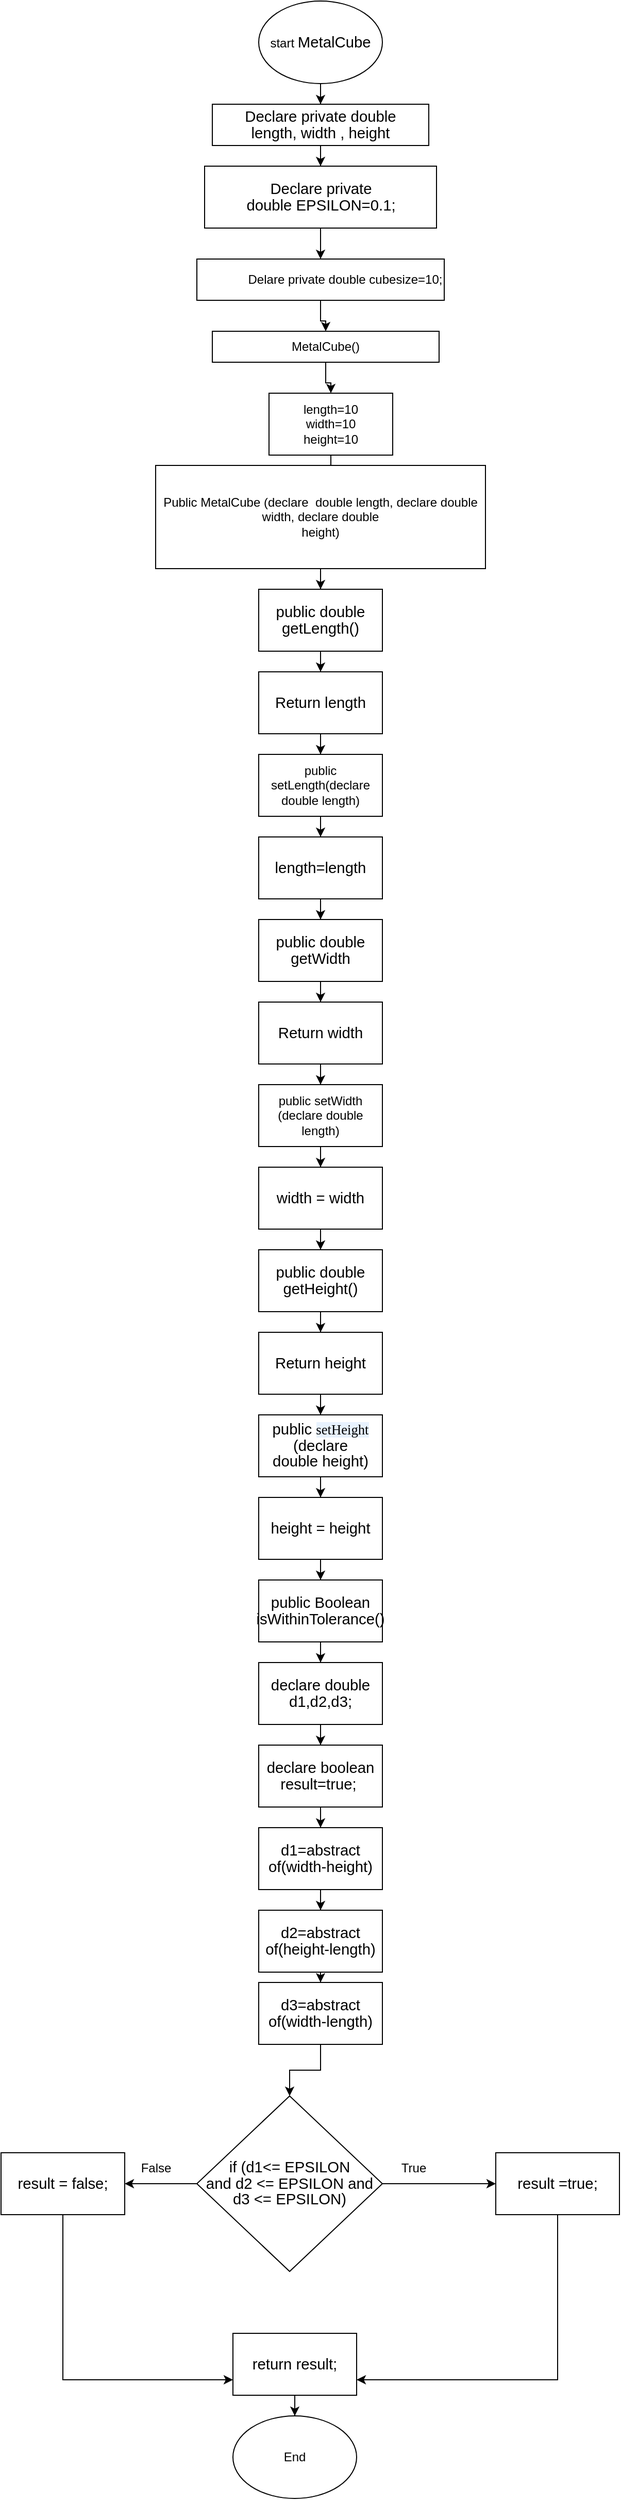 <mxfile version="14.4.3" type="device"><diagram id="OHS2fNyWiCpl9whbwsLf" name="Page-1"><mxGraphModel dx="1092" dy="1594" grid="1" gridSize="10" guides="1" tooltips="1" connect="1" arrows="1" fold="1" page="1" pageScale="1" pageWidth="850" pageHeight="1100" math="0" shadow="0"><root><mxCell id="0"/><mxCell id="1" parent="0"/><mxCell id="wCdnq8EOPn_Hzk7J-KGi-3" value="" style="edgeStyle=orthogonalEdgeStyle;rounded=0;orthogonalLoop=1;jettySize=auto;html=1;" parent="1" source="wCdnq8EOPn_Hzk7J-KGi-1" target="wCdnq8EOPn_Hzk7J-KGi-2" edge="1"><mxGeometry relative="1" as="geometry"/></mxCell><mxCell id="wCdnq8EOPn_Hzk7J-KGi-1" value="start&amp;nbsp;&lt;span style=&quot;font-size: 11.0pt ; line-height: 107% ; font-family: &amp;#34;calibri&amp;#34; , sans-serif&quot;&gt;MetalCube&lt;/span&gt;" style="ellipse;whiteSpace=wrap;html=1;" parent="1" vertex="1"><mxGeometry x="330" y="-1060" width="120" height="80" as="geometry"/></mxCell><mxCell id="8cdRp881LjUddcIidlCM-1" value="" style="edgeStyle=orthogonalEdgeStyle;rounded=0;orthogonalLoop=1;jettySize=auto;html=1;" edge="1" parent="1" source="wCdnq8EOPn_Hzk7J-KGi-2" target="wCdnq8EOPn_Hzk7J-KGi-4"><mxGeometry relative="1" as="geometry"/></mxCell><mxCell id="wCdnq8EOPn_Hzk7J-KGi-2" value="&lt;span style=&quot;font-size: 11.0pt ; line-height: 107% ; font-family: &amp;#34;calibri&amp;#34; , sans-serif&quot;&gt;Declare private double&lt;br/&gt;length, width , height&lt;/span&gt;" style="whiteSpace=wrap;html=1;" parent="1" vertex="1"><mxGeometry x="285" y="-960" width="210" height="40" as="geometry"/></mxCell><mxCell id="8cdRp881LjUddcIidlCM-3" style="edgeStyle=orthogonalEdgeStyle;rounded=0;orthogonalLoop=1;jettySize=auto;html=1;" edge="1" parent="1" source="wCdnq8EOPn_Hzk7J-KGi-4" target="8cdRp881LjUddcIidlCM-2"><mxGeometry relative="1" as="geometry"/></mxCell><mxCell id="wCdnq8EOPn_Hzk7J-KGi-4" value="&lt;span style=&quot;font-size: 11.0pt ; line-height: 107% ; font-family: &amp;#34;calibri&amp;#34; , sans-serif&quot;&gt;Declare private&lt;br/&gt;double EPSILON=0.1;&lt;/span&gt;" style="whiteSpace=wrap;html=1;" parent="1" vertex="1"><mxGeometry x="277.5" y="-900" width="225" height="60" as="geometry"/></mxCell><mxCell id="wCdnq8EOPn_Hzk7J-KGi-12" value="" style="edgeStyle=orthogonalEdgeStyle;rounded=0;orthogonalLoop=1;jettySize=auto;html=1;" parent="1" source="wCdnq8EOPn_Hzk7J-KGi-8" target="wCdnq8EOPn_Hzk7J-KGi-11" edge="1"><mxGeometry relative="1" as="geometry"/></mxCell><mxCell id="wCdnq8EOPn_Hzk7J-KGi-8" value="&lt;span&gt;MetalCube()&lt;/span&gt;" style="whiteSpace=wrap;html=1;" parent="1" vertex="1"><mxGeometry x="285" y="-740" width="220" height="30" as="geometry"/></mxCell><mxCell id="wCdnq8EOPn_Hzk7J-KGi-14" value="" style="edgeStyle=orthogonalEdgeStyle;rounded=0;orthogonalLoop=1;jettySize=auto;html=1;" parent="1" source="wCdnq8EOPn_Hzk7J-KGi-11" target="wCdnq8EOPn_Hzk7J-KGi-13" edge="1"><mxGeometry relative="1" as="geometry"/></mxCell><mxCell id="wCdnq8EOPn_Hzk7J-KGi-11" value="length=10&lt;br&gt;width=10&lt;br&gt;height=10" style="whiteSpace=wrap;html=1;" parent="1" vertex="1"><mxGeometry x="340" y="-680" width="120" height="60" as="geometry"/></mxCell><mxCell id="wCdnq8EOPn_Hzk7J-KGi-16" value="" style="edgeStyle=orthogonalEdgeStyle;rounded=0;orthogonalLoop=1;jettySize=auto;html=1;" parent="1" source="wCdnq8EOPn_Hzk7J-KGi-13" target="wCdnq8EOPn_Hzk7J-KGi-15" edge="1"><mxGeometry relative="1" as="geometry"/></mxCell><mxCell id="wCdnq8EOPn_Hzk7J-KGi-13" value="&lt;p class=&quot;MsoNormal&quot;&gt;Public MetalCube (declare &amp;nbsp;double length, declare double width, declare double&lt;br/&gt;height)&lt;/p&gt;" style="whiteSpace=wrap;html=1;" parent="1" vertex="1"><mxGeometry x="230" y="-610" width="320" height="100" as="geometry"/></mxCell><mxCell id="wCdnq8EOPn_Hzk7J-KGi-18" value="" style="edgeStyle=orthogonalEdgeStyle;rounded=0;orthogonalLoop=1;jettySize=auto;html=1;" parent="1" source="wCdnq8EOPn_Hzk7J-KGi-15" target="wCdnq8EOPn_Hzk7J-KGi-17" edge="1"><mxGeometry relative="1" as="geometry"/></mxCell><mxCell id="wCdnq8EOPn_Hzk7J-KGi-15" value="&lt;p class=&quot;MsoNormal&quot;&gt;&lt;span style=&quot;font-size: 11.0pt ; line-height: 107% ; font-family: &amp;#34;calibri&amp;#34; , sans-serif&quot;&gt;public double getLength()&lt;/span&gt;&lt;br&gt;&lt;/p&gt;" style="whiteSpace=wrap;html=1;" parent="1" vertex="1"><mxGeometry x="330" y="-490" width="120" height="60" as="geometry"/></mxCell><mxCell id="wCdnq8EOPn_Hzk7J-KGi-20" value="" style="edgeStyle=orthogonalEdgeStyle;rounded=0;orthogonalLoop=1;jettySize=auto;html=1;" parent="1" source="wCdnq8EOPn_Hzk7J-KGi-17" target="wCdnq8EOPn_Hzk7J-KGi-19" edge="1"><mxGeometry relative="1" as="geometry"/></mxCell><mxCell id="wCdnq8EOPn_Hzk7J-KGi-17" value="&lt;span style=&quot;font-size: 11.0pt ; line-height: 107% ; font-family: &amp;#34;calibri&amp;#34; , sans-serif&quot;&gt;Return length&lt;/span&gt;" style="whiteSpace=wrap;html=1;" parent="1" vertex="1"><mxGeometry x="330" y="-410" width="120" height="60" as="geometry"/></mxCell><mxCell id="wCdnq8EOPn_Hzk7J-KGi-22" value="" style="edgeStyle=orthogonalEdgeStyle;rounded=0;orthogonalLoop=1;jettySize=auto;html=1;" parent="1" source="wCdnq8EOPn_Hzk7J-KGi-19" target="wCdnq8EOPn_Hzk7J-KGi-21" edge="1"><mxGeometry relative="1" as="geometry"/></mxCell><mxCell id="wCdnq8EOPn_Hzk7J-KGi-19" value="&lt;p class=&quot;MsoNormal&quot;&gt;public setLength(declare double length)&lt;/p&gt;" style="whiteSpace=wrap;html=1;" parent="1" vertex="1"><mxGeometry x="330" y="-330" width="120" height="60" as="geometry"/></mxCell><mxCell id="wCdnq8EOPn_Hzk7J-KGi-24" value="" style="edgeStyle=orthogonalEdgeStyle;rounded=0;orthogonalLoop=1;jettySize=auto;html=1;" parent="1" source="wCdnq8EOPn_Hzk7J-KGi-21" target="wCdnq8EOPn_Hzk7J-KGi-23" edge="1"><mxGeometry relative="1" as="geometry"/></mxCell><mxCell id="wCdnq8EOPn_Hzk7J-KGi-21" value="&lt;span style=&quot;font-size: 11.0pt ; line-height: 107% ; font-family: &amp;#34;calibri&amp;#34; , sans-serif&quot;&gt;length=length&lt;/span&gt;" style="whiteSpace=wrap;html=1;" parent="1" vertex="1"><mxGeometry x="330" y="-250" width="120" height="60" as="geometry"/></mxCell><mxCell id="wCdnq8EOPn_Hzk7J-KGi-26" value="" style="edgeStyle=orthogonalEdgeStyle;rounded=0;orthogonalLoop=1;jettySize=auto;html=1;" parent="1" source="wCdnq8EOPn_Hzk7J-KGi-23" target="wCdnq8EOPn_Hzk7J-KGi-25" edge="1"><mxGeometry relative="1" as="geometry"/></mxCell><mxCell id="wCdnq8EOPn_Hzk7J-KGi-23" value="&lt;span style=&quot;font-size: 11.0pt ; line-height: 107% ; font-family: &amp;#34;calibri&amp;#34; , sans-serif&quot;&gt;public double getWidth&lt;/span&gt;" style="whiteSpace=wrap;html=1;" parent="1" vertex="1"><mxGeometry x="330" y="-170" width="120" height="60" as="geometry"/></mxCell><mxCell id="wCdnq8EOPn_Hzk7J-KGi-28" value="" style="edgeStyle=orthogonalEdgeStyle;rounded=0;orthogonalLoop=1;jettySize=auto;html=1;" parent="1" source="wCdnq8EOPn_Hzk7J-KGi-25" target="wCdnq8EOPn_Hzk7J-KGi-27" edge="1"><mxGeometry relative="1" as="geometry"/></mxCell><mxCell id="wCdnq8EOPn_Hzk7J-KGi-25" value="&lt;span style=&quot;font-size: 11.0pt ; line-height: 107% ; font-family: &amp;#34;calibri&amp;#34; , sans-serif&quot;&gt;Return width&lt;/span&gt;" style="whiteSpace=wrap;html=1;" parent="1" vertex="1"><mxGeometry x="330" y="-90" width="120" height="60" as="geometry"/></mxCell><mxCell id="wCdnq8EOPn_Hzk7J-KGi-30" value="" style="edgeStyle=orthogonalEdgeStyle;rounded=0;orthogonalLoop=1;jettySize=auto;html=1;" parent="1" source="wCdnq8EOPn_Hzk7J-KGi-27" target="wCdnq8EOPn_Hzk7J-KGi-29" edge="1"><mxGeometry relative="1" as="geometry"/></mxCell><mxCell id="wCdnq8EOPn_Hzk7J-KGi-27" value="&lt;p class=&quot;MsoNormal&quot;&gt;public setWidth (declare double length)&lt;/p&gt;" style="whiteSpace=wrap;html=1;" parent="1" vertex="1"><mxGeometry x="330" y="-10" width="120" height="60" as="geometry"/></mxCell><mxCell id="wCdnq8EOPn_Hzk7J-KGi-32" value="" style="edgeStyle=orthogonalEdgeStyle;rounded=0;orthogonalLoop=1;jettySize=auto;html=1;" parent="1" source="wCdnq8EOPn_Hzk7J-KGi-29" target="wCdnq8EOPn_Hzk7J-KGi-31" edge="1"><mxGeometry relative="1" as="geometry"/></mxCell><mxCell id="wCdnq8EOPn_Hzk7J-KGi-29" value="&lt;span style=&quot;font-size: 11.0pt ; line-height: 107% ; font-family: &amp;#34;calibri&amp;#34; , sans-serif&quot;&gt;width = width&lt;/span&gt;" style="whiteSpace=wrap;html=1;" parent="1" vertex="1"><mxGeometry x="330" y="70" width="120" height="60" as="geometry"/></mxCell><mxCell id="wCdnq8EOPn_Hzk7J-KGi-34" value="" style="edgeStyle=orthogonalEdgeStyle;rounded=0;orthogonalLoop=1;jettySize=auto;html=1;" parent="1" source="wCdnq8EOPn_Hzk7J-KGi-31" target="wCdnq8EOPn_Hzk7J-KGi-33" edge="1"><mxGeometry relative="1" as="geometry"/></mxCell><mxCell id="wCdnq8EOPn_Hzk7J-KGi-31" value="&lt;span style=&quot;font-size: 11.0pt ; line-height: 107% ; font-family: &amp;#34;calibri&amp;#34; , sans-serif&quot;&gt;public double getHeight()&lt;/span&gt;" style="whiteSpace=wrap;html=1;" parent="1" vertex="1"><mxGeometry x="330" y="150" width="120" height="60" as="geometry"/></mxCell><mxCell id="wCdnq8EOPn_Hzk7J-KGi-36" value="" style="edgeStyle=orthogonalEdgeStyle;rounded=0;orthogonalLoop=1;jettySize=auto;html=1;" parent="1" source="wCdnq8EOPn_Hzk7J-KGi-33" target="wCdnq8EOPn_Hzk7J-KGi-35" edge="1"><mxGeometry relative="1" as="geometry"/></mxCell><mxCell id="wCdnq8EOPn_Hzk7J-KGi-33" value="&lt;span style=&quot;font-size: 11.0pt ; line-height: 107% ; font-family: &amp;#34;calibri&amp;#34; , sans-serif&quot;&gt;Return height&lt;/span&gt;" style="whiteSpace=wrap;html=1;" parent="1" vertex="1"><mxGeometry x="330" y="230" width="120" height="60" as="geometry"/></mxCell><mxCell id="wCdnq8EOPn_Hzk7J-KGi-38" value="" style="edgeStyle=orthogonalEdgeStyle;rounded=0;orthogonalLoop=1;jettySize=auto;html=1;" parent="1" source="wCdnq8EOPn_Hzk7J-KGi-35" target="wCdnq8EOPn_Hzk7J-KGi-37" edge="1"><mxGeometry relative="1" as="geometry"/></mxCell><mxCell id="wCdnq8EOPn_Hzk7J-KGi-35" value="&lt;span style=&quot;font-size: 11.0pt ; line-height: 107% ; font-family: &amp;#34;calibri&amp;#34; , sans-serif&quot;&gt;public &lt;/span&gt;&lt;span style=&quot;font-size: 10pt ; line-height: 107% ; font-family: &amp;#34;consolas&amp;#34; ; background: rgb(232 , 242 , 254)&quot;&gt;setHeight&lt;/span&gt;&lt;span style=&quot;font-size: 11.0pt ; line-height: 107% ; font-family: &amp;#34;calibri&amp;#34; , sans-serif&quot;&gt; (declare&lt;br/&gt;double height)&lt;/span&gt;" style="whiteSpace=wrap;html=1;" parent="1" vertex="1"><mxGeometry x="330" y="310" width="120" height="60" as="geometry"/></mxCell><mxCell id="wCdnq8EOPn_Hzk7J-KGi-40" value="" style="edgeStyle=orthogonalEdgeStyle;rounded=0;orthogonalLoop=1;jettySize=auto;html=1;" parent="1" source="wCdnq8EOPn_Hzk7J-KGi-37" target="wCdnq8EOPn_Hzk7J-KGi-39" edge="1"><mxGeometry relative="1" as="geometry"/></mxCell><mxCell id="wCdnq8EOPn_Hzk7J-KGi-37" value="&lt;span style=&quot;font-size: 11.0pt ; line-height: 107% ; font-family: &amp;#34;calibri&amp;#34; , sans-serif&quot;&gt;height = height&lt;/span&gt;" style="whiteSpace=wrap;html=1;" parent="1" vertex="1"><mxGeometry x="330" y="390" width="120" height="60" as="geometry"/></mxCell><mxCell id="wCdnq8EOPn_Hzk7J-KGi-42" value="" style="edgeStyle=orthogonalEdgeStyle;rounded=0;orthogonalLoop=1;jettySize=auto;html=1;" parent="1" source="wCdnq8EOPn_Hzk7J-KGi-39" target="wCdnq8EOPn_Hzk7J-KGi-41" edge="1"><mxGeometry relative="1" as="geometry"/></mxCell><mxCell id="wCdnq8EOPn_Hzk7J-KGi-39" value="&lt;span style=&quot;font-size: 11.0pt ; line-height: 107% ; font-family: &amp;#34;calibri&amp;#34; , sans-serif&quot;&gt;public Boolean isWithinTolerance()&lt;/span&gt;" style="whiteSpace=wrap;html=1;" parent="1" vertex="1"><mxGeometry x="330" y="470" width="120" height="60" as="geometry"/></mxCell><mxCell id="wCdnq8EOPn_Hzk7J-KGi-44" value="" style="edgeStyle=orthogonalEdgeStyle;rounded=0;orthogonalLoop=1;jettySize=auto;html=1;" parent="1" source="wCdnq8EOPn_Hzk7J-KGi-41" target="wCdnq8EOPn_Hzk7J-KGi-43" edge="1"><mxGeometry relative="1" as="geometry"/></mxCell><mxCell id="wCdnq8EOPn_Hzk7J-KGi-41" value="&lt;span style=&quot;font-size: 11.0pt ; line-height: 107% ; font-family: &amp;#34;calibri&amp;#34; , sans-serif&quot;&gt;declare double&lt;br/&gt;d1,d2,d3;&lt;/span&gt;" style="whiteSpace=wrap;html=1;" parent="1" vertex="1"><mxGeometry x="330" y="550" width="120" height="60" as="geometry"/></mxCell><mxCell id="wCdnq8EOPn_Hzk7J-KGi-46" value="" style="edgeStyle=orthogonalEdgeStyle;rounded=0;orthogonalLoop=1;jettySize=auto;html=1;" parent="1" source="wCdnq8EOPn_Hzk7J-KGi-43" target="wCdnq8EOPn_Hzk7J-KGi-45" edge="1"><mxGeometry relative="1" as="geometry"/></mxCell><mxCell id="wCdnq8EOPn_Hzk7J-KGi-43" value="&lt;span style=&quot;font-size: 11.0pt ; line-height: 107% ; font-family: &amp;#34;calibri&amp;#34; , sans-serif&quot;&gt;declare boolean result=true;&amp;nbsp;&lt;/span&gt;" style="whiteSpace=wrap;html=1;" parent="1" vertex="1"><mxGeometry x="330" y="630" width="120" height="60" as="geometry"/></mxCell><mxCell id="wCdnq8EOPn_Hzk7J-KGi-48" value="" style="edgeStyle=orthogonalEdgeStyle;rounded=0;orthogonalLoop=1;jettySize=auto;html=1;" parent="1" source="wCdnq8EOPn_Hzk7J-KGi-45" target="wCdnq8EOPn_Hzk7J-KGi-47" edge="1"><mxGeometry relative="1" as="geometry"/></mxCell><mxCell id="wCdnq8EOPn_Hzk7J-KGi-45" value="&lt;span style=&quot;font-size: 11.0pt ; line-height: 107% ; font-family: &amp;#34;calibri&amp;#34; , sans-serif&quot;&gt;d1=abstract of(width-height)&lt;/span&gt;" style="whiteSpace=wrap;html=1;" parent="1" vertex="1"><mxGeometry x="330" y="710" width="120" height="60" as="geometry"/></mxCell><mxCell id="wCdnq8EOPn_Hzk7J-KGi-50" value="" style="edgeStyle=orthogonalEdgeStyle;rounded=0;orthogonalLoop=1;jettySize=auto;html=1;" parent="1" source="wCdnq8EOPn_Hzk7J-KGi-47" target="wCdnq8EOPn_Hzk7J-KGi-49" edge="1"><mxGeometry relative="1" as="geometry"/></mxCell><mxCell id="wCdnq8EOPn_Hzk7J-KGi-47" value="&lt;span style=&quot;font-size: 11.0pt ; line-height: 107% ; font-family: &amp;#34;calibri&amp;#34; , sans-serif&quot;&gt;d2=abstract of(height-length)&lt;/span&gt;" style="whiteSpace=wrap;html=1;" parent="1" vertex="1"><mxGeometry x="330" y="790" width="120" height="60" as="geometry"/></mxCell><mxCell id="wCdnq8EOPn_Hzk7J-KGi-52" value="" style="edgeStyle=orthogonalEdgeStyle;rounded=0;orthogonalLoop=1;jettySize=auto;html=1;" parent="1" source="wCdnq8EOPn_Hzk7J-KGi-49" target="wCdnq8EOPn_Hzk7J-KGi-51" edge="1"><mxGeometry relative="1" as="geometry"/></mxCell><mxCell id="wCdnq8EOPn_Hzk7J-KGi-49" value="&lt;span style=&quot;font-size: 11.0pt ; line-height: 107% ; font-family: &amp;#34;calibri&amp;#34; , sans-serif&quot;&gt;d3=abstract of(width-length)&lt;/span&gt;" style="whiteSpace=wrap;html=1;" parent="1" vertex="1"><mxGeometry x="330" y="860" width="120" height="60" as="geometry"/></mxCell><mxCell id="wCdnq8EOPn_Hzk7J-KGi-54" value="" style="edgeStyle=orthogonalEdgeStyle;rounded=0;orthogonalLoop=1;jettySize=auto;html=1;" parent="1" source="wCdnq8EOPn_Hzk7J-KGi-51" target="wCdnq8EOPn_Hzk7J-KGi-53" edge="1"><mxGeometry relative="1" as="geometry"/></mxCell><mxCell id="wCdnq8EOPn_Hzk7J-KGi-57" value="" style="edgeStyle=orthogonalEdgeStyle;rounded=0;orthogonalLoop=1;jettySize=auto;html=1;" parent="1" source="wCdnq8EOPn_Hzk7J-KGi-51" target="wCdnq8EOPn_Hzk7J-KGi-56" edge="1"><mxGeometry relative="1" as="geometry"/></mxCell><mxCell id="wCdnq8EOPn_Hzk7J-KGi-51" value="&lt;span style=&quot;font-size: 11.0pt ; line-height: 107% ; font-family: &amp;#34;calibri&amp;#34; , sans-serif&quot;&gt;if (d1&amp;lt;= EPSILON&lt;br/&gt;and d2 &amp;lt;= EPSILON and d3 &amp;lt;= EPSILON)&lt;/span&gt;" style="rhombus;whiteSpace=wrap;html=1;" parent="1" vertex="1"><mxGeometry x="270" y="970" width="180" height="170" as="geometry"/></mxCell><mxCell id="wCdnq8EOPn_Hzk7J-KGi-60" style="edgeStyle=orthogonalEdgeStyle;rounded=0;orthogonalLoop=1;jettySize=auto;html=1;entryX=1;entryY=0.75;entryDx=0;entryDy=0;" parent="1" source="wCdnq8EOPn_Hzk7J-KGi-53" target="wCdnq8EOPn_Hzk7J-KGi-59" edge="1"><mxGeometry relative="1" as="geometry"><Array as="points"><mxPoint x="620" y="1245"/></Array></mxGeometry></mxCell><mxCell id="wCdnq8EOPn_Hzk7J-KGi-53" value="&lt;span style=&quot;font-size: 11.0pt ; line-height: 107% ; font-family: &amp;#34;calibri&amp;#34; , sans-serif&quot;&gt;result =true;&lt;/span&gt;" style="whiteSpace=wrap;html=1;" parent="1" vertex="1"><mxGeometry x="560" y="1025" width="120" height="60" as="geometry"/></mxCell><mxCell id="wCdnq8EOPn_Hzk7J-KGi-55" value="True" style="text;html=1;align=center;verticalAlign=middle;resizable=0;points=[];autosize=1;" parent="1" vertex="1"><mxGeometry x="460" y="1030" width="40" height="20" as="geometry"/></mxCell><mxCell id="wCdnq8EOPn_Hzk7J-KGi-61" style="edgeStyle=orthogonalEdgeStyle;rounded=0;orthogonalLoop=1;jettySize=auto;html=1;entryX=0;entryY=0.75;entryDx=0;entryDy=0;" parent="1" source="wCdnq8EOPn_Hzk7J-KGi-56" target="wCdnq8EOPn_Hzk7J-KGi-59" edge="1"><mxGeometry relative="1" as="geometry"><Array as="points"><mxPoint x="140" y="1245"/></Array></mxGeometry></mxCell><mxCell id="wCdnq8EOPn_Hzk7J-KGi-56" value="&lt;span style=&quot;font-size: 11.0pt ; line-height: 107% ; font-family: &amp;#34;calibri&amp;#34; , sans-serif&quot;&gt;result = false;&lt;/span&gt;" style="whiteSpace=wrap;html=1;" parent="1" vertex="1"><mxGeometry x="80" y="1025" width="120" height="60" as="geometry"/></mxCell><mxCell id="wCdnq8EOPn_Hzk7J-KGi-58" value="False" style="text;html=1;align=center;verticalAlign=middle;resizable=0;points=[];autosize=1;" parent="1" vertex="1"><mxGeometry x="210" y="1030" width="40" height="20" as="geometry"/></mxCell><mxCell id="wCdnq8EOPn_Hzk7J-KGi-63" value="" style="edgeStyle=orthogonalEdgeStyle;rounded=0;orthogonalLoop=1;jettySize=auto;html=1;" parent="1" source="wCdnq8EOPn_Hzk7J-KGi-59" target="wCdnq8EOPn_Hzk7J-KGi-62" edge="1"><mxGeometry relative="1" as="geometry"/></mxCell><mxCell id="wCdnq8EOPn_Hzk7J-KGi-59" value="&lt;span style=&quot;font-size: 11.0pt ; line-height: 107% ; font-family: &amp;#34;calibri&amp;#34; , sans-serif&quot;&gt;return result;&lt;/span&gt;" style="whiteSpace=wrap;html=1;" parent="1" vertex="1"><mxGeometry x="305" y="1200" width="120" height="60" as="geometry"/></mxCell><mxCell id="wCdnq8EOPn_Hzk7J-KGi-62" value="End" style="ellipse;whiteSpace=wrap;html=1;" parent="1" vertex="1"><mxGeometry x="305" y="1280" width="120" height="80" as="geometry"/></mxCell><mxCell id="8cdRp881LjUddcIidlCM-4" style="edgeStyle=orthogonalEdgeStyle;rounded=0;orthogonalLoop=1;jettySize=auto;html=1;" edge="1" parent="1" source="8cdRp881LjUddcIidlCM-2" target="wCdnq8EOPn_Hzk7J-KGi-8"><mxGeometry relative="1" as="geometry"/></mxCell><mxCell id="8cdRp881LjUddcIidlCM-2" value="&lt;p class=&quot;MsoNormal&quot; style=&quot;text-indent: 36.0pt&quot;&gt;Delare private double cubesize=10;&lt;/p&gt;" style="rounded=0;whiteSpace=wrap;html=1;" vertex="1" parent="1"><mxGeometry x="270" y="-810" width="240" height="40" as="geometry"/></mxCell></root></mxGraphModel></diagram></mxfile>